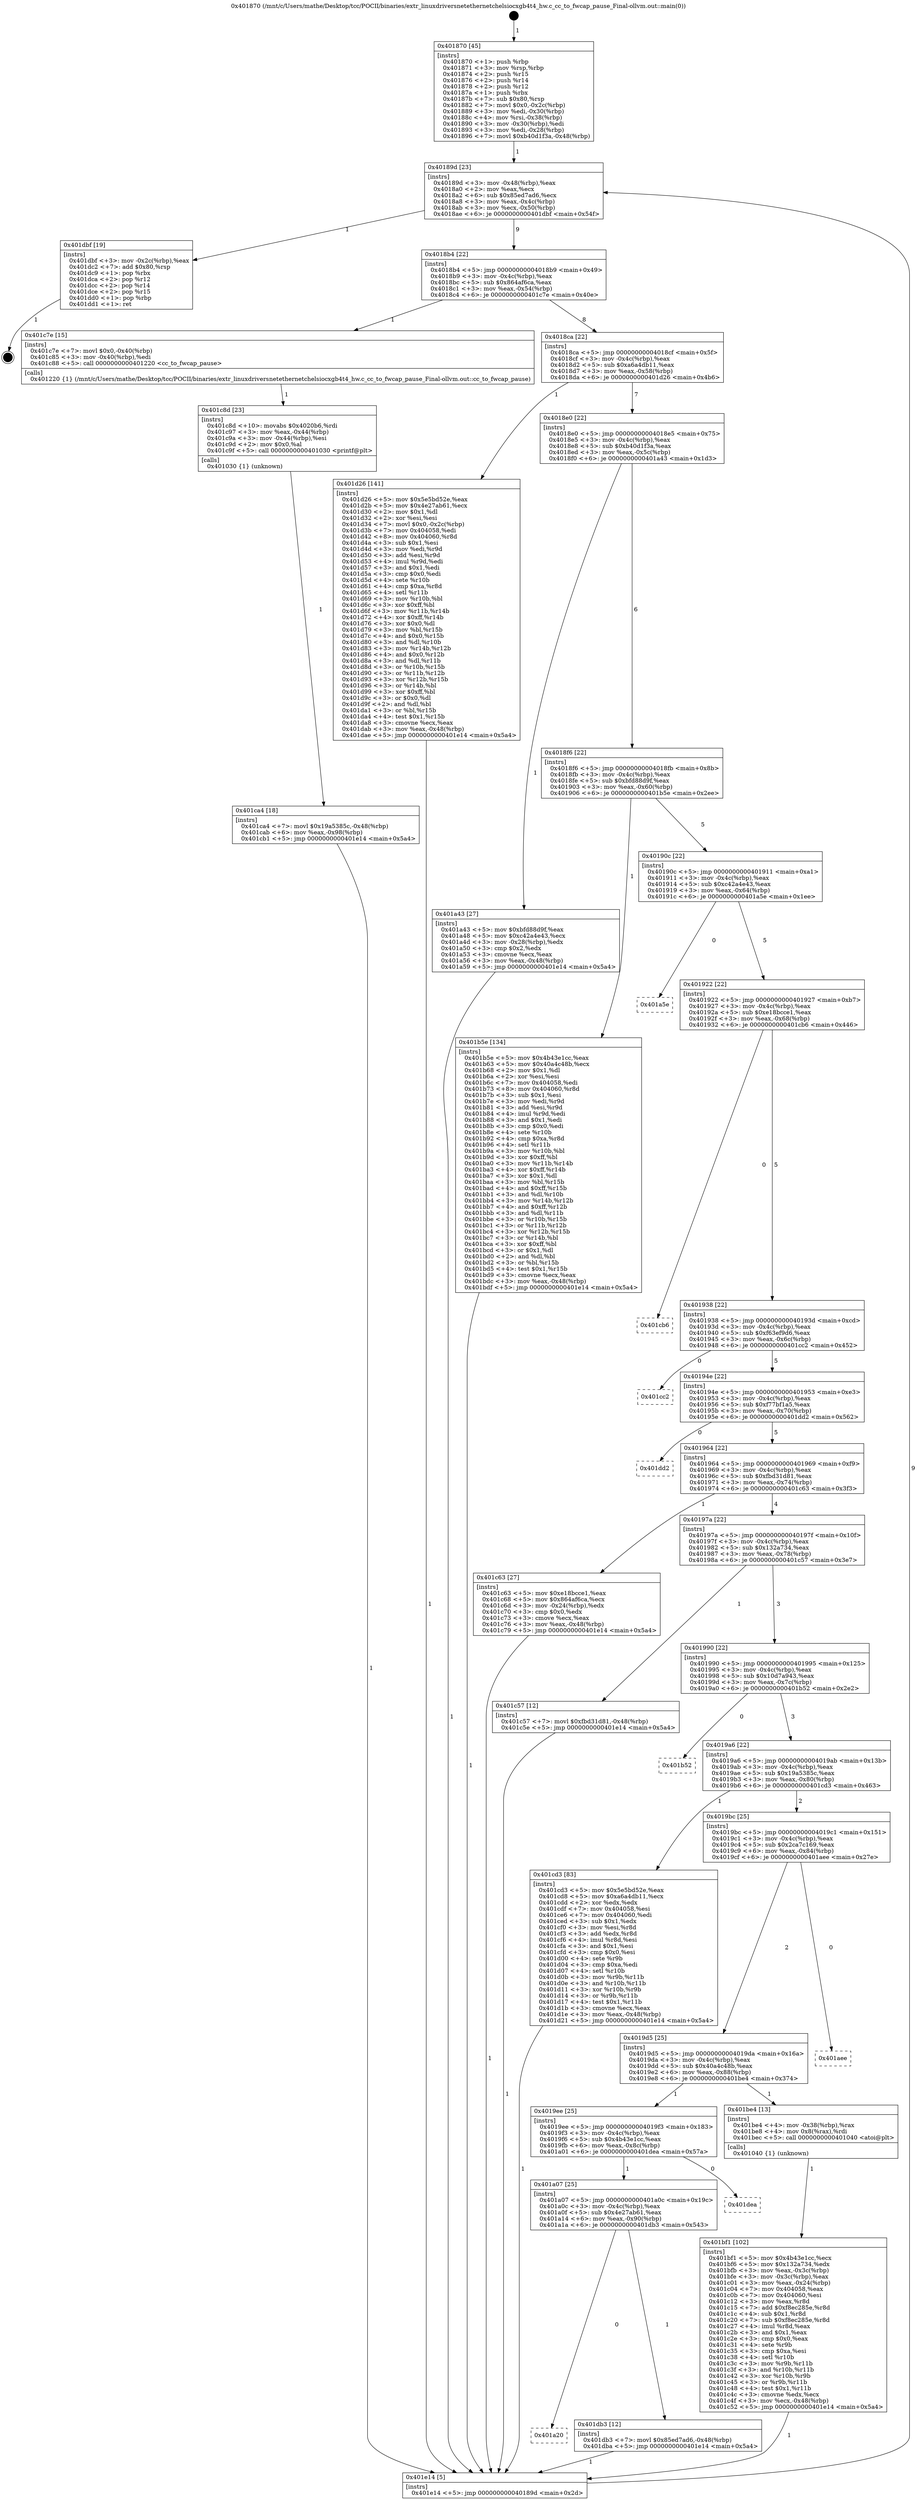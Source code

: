 digraph "0x401870" {
  label = "0x401870 (/mnt/c/Users/mathe/Desktop/tcc/POCII/binaries/extr_linuxdriversnetethernetchelsiocxgb4t4_hw.c_cc_to_fwcap_pause_Final-ollvm.out::main(0))"
  labelloc = "t"
  node[shape=record]

  Entry [label="",width=0.3,height=0.3,shape=circle,fillcolor=black,style=filled]
  "0x40189d" [label="{
     0x40189d [23]\l
     | [instrs]\l
     &nbsp;&nbsp;0x40189d \<+3\>: mov -0x48(%rbp),%eax\l
     &nbsp;&nbsp;0x4018a0 \<+2\>: mov %eax,%ecx\l
     &nbsp;&nbsp;0x4018a2 \<+6\>: sub $0x85ed7ad6,%ecx\l
     &nbsp;&nbsp;0x4018a8 \<+3\>: mov %eax,-0x4c(%rbp)\l
     &nbsp;&nbsp;0x4018ab \<+3\>: mov %ecx,-0x50(%rbp)\l
     &nbsp;&nbsp;0x4018ae \<+6\>: je 0000000000401dbf \<main+0x54f\>\l
  }"]
  "0x401dbf" [label="{
     0x401dbf [19]\l
     | [instrs]\l
     &nbsp;&nbsp;0x401dbf \<+3\>: mov -0x2c(%rbp),%eax\l
     &nbsp;&nbsp;0x401dc2 \<+7\>: add $0x80,%rsp\l
     &nbsp;&nbsp;0x401dc9 \<+1\>: pop %rbx\l
     &nbsp;&nbsp;0x401dca \<+2\>: pop %r12\l
     &nbsp;&nbsp;0x401dcc \<+2\>: pop %r14\l
     &nbsp;&nbsp;0x401dce \<+2\>: pop %r15\l
     &nbsp;&nbsp;0x401dd0 \<+1\>: pop %rbp\l
     &nbsp;&nbsp;0x401dd1 \<+1\>: ret\l
  }"]
  "0x4018b4" [label="{
     0x4018b4 [22]\l
     | [instrs]\l
     &nbsp;&nbsp;0x4018b4 \<+5\>: jmp 00000000004018b9 \<main+0x49\>\l
     &nbsp;&nbsp;0x4018b9 \<+3\>: mov -0x4c(%rbp),%eax\l
     &nbsp;&nbsp;0x4018bc \<+5\>: sub $0x864af6ca,%eax\l
     &nbsp;&nbsp;0x4018c1 \<+3\>: mov %eax,-0x54(%rbp)\l
     &nbsp;&nbsp;0x4018c4 \<+6\>: je 0000000000401c7e \<main+0x40e\>\l
  }"]
  Exit [label="",width=0.3,height=0.3,shape=circle,fillcolor=black,style=filled,peripheries=2]
  "0x401c7e" [label="{
     0x401c7e [15]\l
     | [instrs]\l
     &nbsp;&nbsp;0x401c7e \<+7\>: movl $0x0,-0x40(%rbp)\l
     &nbsp;&nbsp;0x401c85 \<+3\>: mov -0x40(%rbp),%edi\l
     &nbsp;&nbsp;0x401c88 \<+5\>: call 0000000000401220 \<cc_to_fwcap_pause\>\l
     | [calls]\l
     &nbsp;&nbsp;0x401220 \{1\} (/mnt/c/Users/mathe/Desktop/tcc/POCII/binaries/extr_linuxdriversnetethernetchelsiocxgb4t4_hw.c_cc_to_fwcap_pause_Final-ollvm.out::cc_to_fwcap_pause)\l
  }"]
  "0x4018ca" [label="{
     0x4018ca [22]\l
     | [instrs]\l
     &nbsp;&nbsp;0x4018ca \<+5\>: jmp 00000000004018cf \<main+0x5f\>\l
     &nbsp;&nbsp;0x4018cf \<+3\>: mov -0x4c(%rbp),%eax\l
     &nbsp;&nbsp;0x4018d2 \<+5\>: sub $0xa6a4db11,%eax\l
     &nbsp;&nbsp;0x4018d7 \<+3\>: mov %eax,-0x58(%rbp)\l
     &nbsp;&nbsp;0x4018da \<+6\>: je 0000000000401d26 \<main+0x4b6\>\l
  }"]
  "0x401a20" [label="{
     0x401a20\l
  }", style=dashed]
  "0x401d26" [label="{
     0x401d26 [141]\l
     | [instrs]\l
     &nbsp;&nbsp;0x401d26 \<+5\>: mov $0x5e5bd52e,%eax\l
     &nbsp;&nbsp;0x401d2b \<+5\>: mov $0x4e27ab61,%ecx\l
     &nbsp;&nbsp;0x401d30 \<+2\>: mov $0x1,%dl\l
     &nbsp;&nbsp;0x401d32 \<+2\>: xor %esi,%esi\l
     &nbsp;&nbsp;0x401d34 \<+7\>: movl $0x0,-0x2c(%rbp)\l
     &nbsp;&nbsp;0x401d3b \<+7\>: mov 0x404058,%edi\l
     &nbsp;&nbsp;0x401d42 \<+8\>: mov 0x404060,%r8d\l
     &nbsp;&nbsp;0x401d4a \<+3\>: sub $0x1,%esi\l
     &nbsp;&nbsp;0x401d4d \<+3\>: mov %edi,%r9d\l
     &nbsp;&nbsp;0x401d50 \<+3\>: add %esi,%r9d\l
     &nbsp;&nbsp;0x401d53 \<+4\>: imul %r9d,%edi\l
     &nbsp;&nbsp;0x401d57 \<+3\>: and $0x1,%edi\l
     &nbsp;&nbsp;0x401d5a \<+3\>: cmp $0x0,%edi\l
     &nbsp;&nbsp;0x401d5d \<+4\>: sete %r10b\l
     &nbsp;&nbsp;0x401d61 \<+4\>: cmp $0xa,%r8d\l
     &nbsp;&nbsp;0x401d65 \<+4\>: setl %r11b\l
     &nbsp;&nbsp;0x401d69 \<+3\>: mov %r10b,%bl\l
     &nbsp;&nbsp;0x401d6c \<+3\>: xor $0xff,%bl\l
     &nbsp;&nbsp;0x401d6f \<+3\>: mov %r11b,%r14b\l
     &nbsp;&nbsp;0x401d72 \<+4\>: xor $0xff,%r14b\l
     &nbsp;&nbsp;0x401d76 \<+3\>: xor $0x0,%dl\l
     &nbsp;&nbsp;0x401d79 \<+3\>: mov %bl,%r15b\l
     &nbsp;&nbsp;0x401d7c \<+4\>: and $0x0,%r15b\l
     &nbsp;&nbsp;0x401d80 \<+3\>: and %dl,%r10b\l
     &nbsp;&nbsp;0x401d83 \<+3\>: mov %r14b,%r12b\l
     &nbsp;&nbsp;0x401d86 \<+4\>: and $0x0,%r12b\l
     &nbsp;&nbsp;0x401d8a \<+3\>: and %dl,%r11b\l
     &nbsp;&nbsp;0x401d8d \<+3\>: or %r10b,%r15b\l
     &nbsp;&nbsp;0x401d90 \<+3\>: or %r11b,%r12b\l
     &nbsp;&nbsp;0x401d93 \<+3\>: xor %r12b,%r15b\l
     &nbsp;&nbsp;0x401d96 \<+3\>: or %r14b,%bl\l
     &nbsp;&nbsp;0x401d99 \<+3\>: xor $0xff,%bl\l
     &nbsp;&nbsp;0x401d9c \<+3\>: or $0x0,%dl\l
     &nbsp;&nbsp;0x401d9f \<+2\>: and %dl,%bl\l
     &nbsp;&nbsp;0x401da1 \<+3\>: or %bl,%r15b\l
     &nbsp;&nbsp;0x401da4 \<+4\>: test $0x1,%r15b\l
     &nbsp;&nbsp;0x401da8 \<+3\>: cmovne %ecx,%eax\l
     &nbsp;&nbsp;0x401dab \<+3\>: mov %eax,-0x48(%rbp)\l
     &nbsp;&nbsp;0x401dae \<+5\>: jmp 0000000000401e14 \<main+0x5a4\>\l
  }"]
  "0x4018e0" [label="{
     0x4018e0 [22]\l
     | [instrs]\l
     &nbsp;&nbsp;0x4018e0 \<+5\>: jmp 00000000004018e5 \<main+0x75\>\l
     &nbsp;&nbsp;0x4018e5 \<+3\>: mov -0x4c(%rbp),%eax\l
     &nbsp;&nbsp;0x4018e8 \<+5\>: sub $0xb40d1f3a,%eax\l
     &nbsp;&nbsp;0x4018ed \<+3\>: mov %eax,-0x5c(%rbp)\l
     &nbsp;&nbsp;0x4018f0 \<+6\>: je 0000000000401a43 \<main+0x1d3\>\l
  }"]
  "0x401db3" [label="{
     0x401db3 [12]\l
     | [instrs]\l
     &nbsp;&nbsp;0x401db3 \<+7\>: movl $0x85ed7ad6,-0x48(%rbp)\l
     &nbsp;&nbsp;0x401dba \<+5\>: jmp 0000000000401e14 \<main+0x5a4\>\l
  }"]
  "0x401a43" [label="{
     0x401a43 [27]\l
     | [instrs]\l
     &nbsp;&nbsp;0x401a43 \<+5\>: mov $0xbfd88d9f,%eax\l
     &nbsp;&nbsp;0x401a48 \<+5\>: mov $0xc42a4e43,%ecx\l
     &nbsp;&nbsp;0x401a4d \<+3\>: mov -0x28(%rbp),%edx\l
     &nbsp;&nbsp;0x401a50 \<+3\>: cmp $0x2,%edx\l
     &nbsp;&nbsp;0x401a53 \<+3\>: cmovne %ecx,%eax\l
     &nbsp;&nbsp;0x401a56 \<+3\>: mov %eax,-0x48(%rbp)\l
     &nbsp;&nbsp;0x401a59 \<+5\>: jmp 0000000000401e14 \<main+0x5a4\>\l
  }"]
  "0x4018f6" [label="{
     0x4018f6 [22]\l
     | [instrs]\l
     &nbsp;&nbsp;0x4018f6 \<+5\>: jmp 00000000004018fb \<main+0x8b\>\l
     &nbsp;&nbsp;0x4018fb \<+3\>: mov -0x4c(%rbp),%eax\l
     &nbsp;&nbsp;0x4018fe \<+5\>: sub $0xbfd88d9f,%eax\l
     &nbsp;&nbsp;0x401903 \<+3\>: mov %eax,-0x60(%rbp)\l
     &nbsp;&nbsp;0x401906 \<+6\>: je 0000000000401b5e \<main+0x2ee\>\l
  }"]
  "0x401e14" [label="{
     0x401e14 [5]\l
     | [instrs]\l
     &nbsp;&nbsp;0x401e14 \<+5\>: jmp 000000000040189d \<main+0x2d\>\l
  }"]
  "0x401870" [label="{
     0x401870 [45]\l
     | [instrs]\l
     &nbsp;&nbsp;0x401870 \<+1\>: push %rbp\l
     &nbsp;&nbsp;0x401871 \<+3\>: mov %rsp,%rbp\l
     &nbsp;&nbsp;0x401874 \<+2\>: push %r15\l
     &nbsp;&nbsp;0x401876 \<+2\>: push %r14\l
     &nbsp;&nbsp;0x401878 \<+2\>: push %r12\l
     &nbsp;&nbsp;0x40187a \<+1\>: push %rbx\l
     &nbsp;&nbsp;0x40187b \<+7\>: sub $0x80,%rsp\l
     &nbsp;&nbsp;0x401882 \<+7\>: movl $0x0,-0x2c(%rbp)\l
     &nbsp;&nbsp;0x401889 \<+3\>: mov %edi,-0x30(%rbp)\l
     &nbsp;&nbsp;0x40188c \<+4\>: mov %rsi,-0x38(%rbp)\l
     &nbsp;&nbsp;0x401890 \<+3\>: mov -0x30(%rbp),%edi\l
     &nbsp;&nbsp;0x401893 \<+3\>: mov %edi,-0x28(%rbp)\l
     &nbsp;&nbsp;0x401896 \<+7\>: movl $0xb40d1f3a,-0x48(%rbp)\l
  }"]
  "0x401a07" [label="{
     0x401a07 [25]\l
     | [instrs]\l
     &nbsp;&nbsp;0x401a07 \<+5\>: jmp 0000000000401a0c \<main+0x19c\>\l
     &nbsp;&nbsp;0x401a0c \<+3\>: mov -0x4c(%rbp),%eax\l
     &nbsp;&nbsp;0x401a0f \<+5\>: sub $0x4e27ab61,%eax\l
     &nbsp;&nbsp;0x401a14 \<+6\>: mov %eax,-0x90(%rbp)\l
     &nbsp;&nbsp;0x401a1a \<+6\>: je 0000000000401db3 \<main+0x543\>\l
  }"]
  "0x401b5e" [label="{
     0x401b5e [134]\l
     | [instrs]\l
     &nbsp;&nbsp;0x401b5e \<+5\>: mov $0x4b43e1cc,%eax\l
     &nbsp;&nbsp;0x401b63 \<+5\>: mov $0x40a4c48b,%ecx\l
     &nbsp;&nbsp;0x401b68 \<+2\>: mov $0x1,%dl\l
     &nbsp;&nbsp;0x401b6a \<+2\>: xor %esi,%esi\l
     &nbsp;&nbsp;0x401b6c \<+7\>: mov 0x404058,%edi\l
     &nbsp;&nbsp;0x401b73 \<+8\>: mov 0x404060,%r8d\l
     &nbsp;&nbsp;0x401b7b \<+3\>: sub $0x1,%esi\l
     &nbsp;&nbsp;0x401b7e \<+3\>: mov %edi,%r9d\l
     &nbsp;&nbsp;0x401b81 \<+3\>: add %esi,%r9d\l
     &nbsp;&nbsp;0x401b84 \<+4\>: imul %r9d,%edi\l
     &nbsp;&nbsp;0x401b88 \<+3\>: and $0x1,%edi\l
     &nbsp;&nbsp;0x401b8b \<+3\>: cmp $0x0,%edi\l
     &nbsp;&nbsp;0x401b8e \<+4\>: sete %r10b\l
     &nbsp;&nbsp;0x401b92 \<+4\>: cmp $0xa,%r8d\l
     &nbsp;&nbsp;0x401b96 \<+4\>: setl %r11b\l
     &nbsp;&nbsp;0x401b9a \<+3\>: mov %r10b,%bl\l
     &nbsp;&nbsp;0x401b9d \<+3\>: xor $0xff,%bl\l
     &nbsp;&nbsp;0x401ba0 \<+3\>: mov %r11b,%r14b\l
     &nbsp;&nbsp;0x401ba3 \<+4\>: xor $0xff,%r14b\l
     &nbsp;&nbsp;0x401ba7 \<+3\>: xor $0x1,%dl\l
     &nbsp;&nbsp;0x401baa \<+3\>: mov %bl,%r15b\l
     &nbsp;&nbsp;0x401bad \<+4\>: and $0xff,%r15b\l
     &nbsp;&nbsp;0x401bb1 \<+3\>: and %dl,%r10b\l
     &nbsp;&nbsp;0x401bb4 \<+3\>: mov %r14b,%r12b\l
     &nbsp;&nbsp;0x401bb7 \<+4\>: and $0xff,%r12b\l
     &nbsp;&nbsp;0x401bbb \<+3\>: and %dl,%r11b\l
     &nbsp;&nbsp;0x401bbe \<+3\>: or %r10b,%r15b\l
     &nbsp;&nbsp;0x401bc1 \<+3\>: or %r11b,%r12b\l
     &nbsp;&nbsp;0x401bc4 \<+3\>: xor %r12b,%r15b\l
     &nbsp;&nbsp;0x401bc7 \<+3\>: or %r14b,%bl\l
     &nbsp;&nbsp;0x401bca \<+3\>: xor $0xff,%bl\l
     &nbsp;&nbsp;0x401bcd \<+3\>: or $0x1,%dl\l
     &nbsp;&nbsp;0x401bd0 \<+2\>: and %dl,%bl\l
     &nbsp;&nbsp;0x401bd2 \<+3\>: or %bl,%r15b\l
     &nbsp;&nbsp;0x401bd5 \<+4\>: test $0x1,%r15b\l
     &nbsp;&nbsp;0x401bd9 \<+3\>: cmovne %ecx,%eax\l
     &nbsp;&nbsp;0x401bdc \<+3\>: mov %eax,-0x48(%rbp)\l
     &nbsp;&nbsp;0x401bdf \<+5\>: jmp 0000000000401e14 \<main+0x5a4\>\l
  }"]
  "0x40190c" [label="{
     0x40190c [22]\l
     | [instrs]\l
     &nbsp;&nbsp;0x40190c \<+5\>: jmp 0000000000401911 \<main+0xa1\>\l
     &nbsp;&nbsp;0x401911 \<+3\>: mov -0x4c(%rbp),%eax\l
     &nbsp;&nbsp;0x401914 \<+5\>: sub $0xc42a4e43,%eax\l
     &nbsp;&nbsp;0x401919 \<+3\>: mov %eax,-0x64(%rbp)\l
     &nbsp;&nbsp;0x40191c \<+6\>: je 0000000000401a5e \<main+0x1ee\>\l
  }"]
  "0x401dea" [label="{
     0x401dea\l
  }", style=dashed]
  "0x401a5e" [label="{
     0x401a5e\l
  }", style=dashed]
  "0x401922" [label="{
     0x401922 [22]\l
     | [instrs]\l
     &nbsp;&nbsp;0x401922 \<+5\>: jmp 0000000000401927 \<main+0xb7\>\l
     &nbsp;&nbsp;0x401927 \<+3\>: mov -0x4c(%rbp),%eax\l
     &nbsp;&nbsp;0x40192a \<+5\>: sub $0xe18bcce1,%eax\l
     &nbsp;&nbsp;0x40192f \<+3\>: mov %eax,-0x68(%rbp)\l
     &nbsp;&nbsp;0x401932 \<+6\>: je 0000000000401cb6 \<main+0x446\>\l
  }"]
  "0x401ca4" [label="{
     0x401ca4 [18]\l
     | [instrs]\l
     &nbsp;&nbsp;0x401ca4 \<+7\>: movl $0x19a5385c,-0x48(%rbp)\l
     &nbsp;&nbsp;0x401cab \<+6\>: mov %eax,-0x98(%rbp)\l
     &nbsp;&nbsp;0x401cb1 \<+5\>: jmp 0000000000401e14 \<main+0x5a4\>\l
  }"]
  "0x401cb6" [label="{
     0x401cb6\l
  }", style=dashed]
  "0x401938" [label="{
     0x401938 [22]\l
     | [instrs]\l
     &nbsp;&nbsp;0x401938 \<+5\>: jmp 000000000040193d \<main+0xcd\>\l
     &nbsp;&nbsp;0x40193d \<+3\>: mov -0x4c(%rbp),%eax\l
     &nbsp;&nbsp;0x401940 \<+5\>: sub $0xf63ef9d6,%eax\l
     &nbsp;&nbsp;0x401945 \<+3\>: mov %eax,-0x6c(%rbp)\l
     &nbsp;&nbsp;0x401948 \<+6\>: je 0000000000401cc2 \<main+0x452\>\l
  }"]
  "0x401c8d" [label="{
     0x401c8d [23]\l
     | [instrs]\l
     &nbsp;&nbsp;0x401c8d \<+10\>: movabs $0x4020b6,%rdi\l
     &nbsp;&nbsp;0x401c97 \<+3\>: mov %eax,-0x44(%rbp)\l
     &nbsp;&nbsp;0x401c9a \<+3\>: mov -0x44(%rbp),%esi\l
     &nbsp;&nbsp;0x401c9d \<+2\>: mov $0x0,%al\l
     &nbsp;&nbsp;0x401c9f \<+5\>: call 0000000000401030 \<printf@plt\>\l
     | [calls]\l
     &nbsp;&nbsp;0x401030 \{1\} (unknown)\l
  }"]
  "0x401cc2" [label="{
     0x401cc2\l
  }", style=dashed]
  "0x40194e" [label="{
     0x40194e [22]\l
     | [instrs]\l
     &nbsp;&nbsp;0x40194e \<+5\>: jmp 0000000000401953 \<main+0xe3\>\l
     &nbsp;&nbsp;0x401953 \<+3\>: mov -0x4c(%rbp),%eax\l
     &nbsp;&nbsp;0x401956 \<+5\>: sub $0xf77bf1a5,%eax\l
     &nbsp;&nbsp;0x40195b \<+3\>: mov %eax,-0x70(%rbp)\l
     &nbsp;&nbsp;0x40195e \<+6\>: je 0000000000401dd2 \<main+0x562\>\l
  }"]
  "0x401bf1" [label="{
     0x401bf1 [102]\l
     | [instrs]\l
     &nbsp;&nbsp;0x401bf1 \<+5\>: mov $0x4b43e1cc,%ecx\l
     &nbsp;&nbsp;0x401bf6 \<+5\>: mov $0x132a734,%edx\l
     &nbsp;&nbsp;0x401bfb \<+3\>: mov %eax,-0x3c(%rbp)\l
     &nbsp;&nbsp;0x401bfe \<+3\>: mov -0x3c(%rbp),%eax\l
     &nbsp;&nbsp;0x401c01 \<+3\>: mov %eax,-0x24(%rbp)\l
     &nbsp;&nbsp;0x401c04 \<+7\>: mov 0x404058,%eax\l
     &nbsp;&nbsp;0x401c0b \<+7\>: mov 0x404060,%esi\l
     &nbsp;&nbsp;0x401c12 \<+3\>: mov %eax,%r8d\l
     &nbsp;&nbsp;0x401c15 \<+7\>: add $0xf8ec285e,%r8d\l
     &nbsp;&nbsp;0x401c1c \<+4\>: sub $0x1,%r8d\l
     &nbsp;&nbsp;0x401c20 \<+7\>: sub $0xf8ec285e,%r8d\l
     &nbsp;&nbsp;0x401c27 \<+4\>: imul %r8d,%eax\l
     &nbsp;&nbsp;0x401c2b \<+3\>: and $0x1,%eax\l
     &nbsp;&nbsp;0x401c2e \<+3\>: cmp $0x0,%eax\l
     &nbsp;&nbsp;0x401c31 \<+4\>: sete %r9b\l
     &nbsp;&nbsp;0x401c35 \<+3\>: cmp $0xa,%esi\l
     &nbsp;&nbsp;0x401c38 \<+4\>: setl %r10b\l
     &nbsp;&nbsp;0x401c3c \<+3\>: mov %r9b,%r11b\l
     &nbsp;&nbsp;0x401c3f \<+3\>: and %r10b,%r11b\l
     &nbsp;&nbsp;0x401c42 \<+3\>: xor %r10b,%r9b\l
     &nbsp;&nbsp;0x401c45 \<+3\>: or %r9b,%r11b\l
     &nbsp;&nbsp;0x401c48 \<+4\>: test $0x1,%r11b\l
     &nbsp;&nbsp;0x401c4c \<+3\>: cmovne %edx,%ecx\l
     &nbsp;&nbsp;0x401c4f \<+3\>: mov %ecx,-0x48(%rbp)\l
     &nbsp;&nbsp;0x401c52 \<+5\>: jmp 0000000000401e14 \<main+0x5a4\>\l
  }"]
  "0x401dd2" [label="{
     0x401dd2\l
  }", style=dashed]
  "0x401964" [label="{
     0x401964 [22]\l
     | [instrs]\l
     &nbsp;&nbsp;0x401964 \<+5\>: jmp 0000000000401969 \<main+0xf9\>\l
     &nbsp;&nbsp;0x401969 \<+3\>: mov -0x4c(%rbp),%eax\l
     &nbsp;&nbsp;0x40196c \<+5\>: sub $0xfbd31d81,%eax\l
     &nbsp;&nbsp;0x401971 \<+3\>: mov %eax,-0x74(%rbp)\l
     &nbsp;&nbsp;0x401974 \<+6\>: je 0000000000401c63 \<main+0x3f3\>\l
  }"]
  "0x4019ee" [label="{
     0x4019ee [25]\l
     | [instrs]\l
     &nbsp;&nbsp;0x4019ee \<+5\>: jmp 00000000004019f3 \<main+0x183\>\l
     &nbsp;&nbsp;0x4019f3 \<+3\>: mov -0x4c(%rbp),%eax\l
     &nbsp;&nbsp;0x4019f6 \<+5\>: sub $0x4b43e1cc,%eax\l
     &nbsp;&nbsp;0x4019fb \<+6\>: mov %eax,-0x8c(%rbp)\l
     &nbsp;&nbsp;0x401a01 \<+6\>: je 0000000000401dea \<main+0x57a\>\l
  }"]
  "0x401c63" [label="{
     0x401c63 [27]\l
     | [instrs]\l
     &nbsp;&nbsp;0x401c63 \<+5\>: mov $0xe18bcce1,%eax\l
     &nbsp;&nbsp;0x401c68 \<+5\>: mov $0x864af6ca,%ecx\l
     &nbsp;&nbsp;0x401c6d \<+3\>: mov -0x24(%rbp),%edx\l
     &nbsp;&nbsp;0x401c70 \<+3\>: cmp $0x0,%edx\l
     &nbsp;&nbsp;0x401c73 \<+3\>: cmove %ecx,%eax\l
     &nbsp;&nbsp;0x401c76 \<+3\>: mov %eax,-0x48(%rbp)\l
     &nbsp;&nbsp;0x401c79 \<+5\>: jmp 0000000000401e14 \<main+0x5a4\>\l
  }"]
  "0x40197a" [label="{
     0x40197a [22]\l
     | [instrs]\l
     &nbsp;&nbsp;0x40197a \<+5\>: jmp 000000000040197f \<main+0x10f\>\l
     &nbsp;&nbsp;0x40197f \<+3\>: mov -0x4c(%rbp),%eax\l
     &nbsp;&nbsp;0x401982 \<+5\>: sub $0x132a734,%eax\l
     &nbsp;&nbsp;0x401987 \<+3\>: mov %eax,-0x78(%rbp)\l
     &nbsp;&nbsp;0x40198a \<+6\>: je 0000000000401c57 \<main+0x3e7\>\l
  }"]
  "0x401be4" [label="{
     0x401be4 [13]\l
     | [instrs]\l
     &nbsp;&nbsp;0x401be4 \<+4\>: mov -0x38(%rbp),%rax\l
     &nbsp;&nbsp;0x401be8 \<+4\>: mov 0x8(%rax),%rdi\l
     &nbsp;&nbsp;0x401bec \<+5\>: call 0000000000401040 \<atoi@plt\>\l
     | [calls]\l
     &nbsp;&nbsp;0x401040 \{1\} (unknown)\l
  }"]
  "0x401c57" [label="{
     0x401c57 [12]\l
     | [instrs]\l
     &nbsp;&nbsp;0x401c57 \<+7\>: movl $0xfbd31d81,-0x48(%rbp)\l
     &nbsp;&nbsp;0x401c5e \<+5\>: jmp 0000000000401e14 \<main+0x5a4\>\l
  }"]
  "0x401990" [label="{
     0x401990 [22]\l
     | [instrs]\l
     &nbsp;&nbsp;0x401990 \<+5\>: jmp 0000000000401995 \<main+0x125\>\l
     &nbsp;&nbsp;0x401995 \<+3\>: mov -0x4c(%rbp),%eax\l
     &nbsp;&nbsp;0x401998 \<+5\>: sub $0x10d7a943,%eax\l
     &nbsp;&nbsp;0x40199d \<+3\>: mov %eax,-0x7c(%rbp)\l
     &nbsp;&nbsp;0x4019a0 \<+6\>: je 0000000000401b52 \<main+0x2e2\>\l
  }"]
  "0x4019d5" [label="{
     0x4019d5 [25]\l
     | [instrs]\l
     &nbsp;&nbsp;0x4019d5 \<+5\>: jmp 00000000004019da \<main+0x16a\>\l
     &nbsp;&nbsp;0x4019da \<+3\>: mov -0x4c(%rbp),%eax\l
     &nbsp;&nbsp;0x4019dd \<+5\>: sub $0x40a4c48b,%eax\l
     &nbsp;&nbsp;0x4019e2 \<+6\>: mov %eax,-0x88(%rbp)\l
     &nbsp;&nbsp;0x4019e8 \<+6\>: je 0000000000401be4 \<main+0x374\>\l
  }"]
  "0x401b52" [label="{
     0x401b52\l
  }", style=dashed]
  "0x4019a6" [label="{
     0x4019a6 [22]\l
     | [instrs]\l
     &nbsp;&nbsp;0x4019a6 \<+5\>: jmp 00000000004019ab \<main+0x13b\>\l
     &nbsp;&nbsp;0x4019ab \<+3\>: mov -0x4c(%rbp),%eax\l
     &nbsp;&nbsp;0x4019ae \<+5\>: sub $0x19a5385c,%eax\l
     &nbsp;&nbsp;0x4019b3 \<+3\>: mov %eax,-0x80(%rbp)\l
     &nbsp;&nbsp;0x4019b6 \<+6\>: je 0000000000401cd3 \<main+0x463\>\l
  }"]
  "0x401aee" [label="{
     0x401aee\l
  }", style=dashed]
  "0x401cd3" [label="{
     0x401cd3 [83]\l
     | [instrs]\l
     &nbsp;&nbsp;0x401cd3 \<+5\>: mov $0x5e5bd52e,%eax\l
     &nbsp;&nbsp;0x401cd8 \<+5\>: mov $0xa6a4db11,%ecx\l
     &nbsp;&nbsp;0x401cdd \<+2\>: xor %edx,%edx\l
     &nbsp;&nbsp;0x401cdf \<+7\>: mov 0x404058,%esi\l
     &nbsp;&nbsp;0x401ce6 \<+7\>: mov 0x404060,%edi\l
     &nbsp;&nbsp;0x401ced \<+3\>: sub $0x1,%edx\l
     &nbsp;&nbsp;0x401cf0 \<+3\>: mov %esi,%r8d\l
     &nbsp;&nbsp;0x401cf3 \<+3\>: add %edx,%r8d\l
     &nbsp;&nbsp;0x401cf6 \<+4\>: imul %r8d,%esi\l
     &nbsp;&nbsp;0x401cfa \<+3\>: and $0x1,%esi\l
     &nbsp;&nbsp;0x401cfd \<+3\>: cmp $0x0,%esi\l
     &nbsp;&nbsp;0x401d00 \<+4\>: sete %r9b\l
     &nbsp;&nbsp;0x401d04 \<+3\>: cmp $0xa,%edi\l
     &nbsp;&nbsp;0x401d07 \<+4\>: setl %r10b\l
     &nbsp;&nbsp;0x401d0b \<+3\>: mov %r9b,%r11b\l
     &nbsp;&nbsp;0x401d0e \<+3\>: and %r10b,%r11b\l
     &nbsp;&nbsp;0x401d11 \<+3\>: xor %r10b,%r9b\l
     &nbsp;&nbsp;0x401d14 \<+3\>: or %r9b,%r11b\l
     &nbsp;&nbsp;0x401d17 \<+4\>: test $0x1,%r11b\l
     &nbsp;&nbsp;0x401d1b \<+3\>: cmovne %ecx,%eax\l
     &nbsp;&nbsp;0x401d1e \<+3\>: mov %eax,-0x48(%rbp)\l
     &nbsp;&nbsp;0x401d21 \<+5\>: jmp 0000000000401e14 \<main+0x5a4\>\l
  }"]
  "0x4019bc" [label="{
     0x4019bc [25]\l
     | [instrs]\l
     &nbsp;&nbsp;0x4019bc \<+5\>: jmp 00000000004019c1 \<main+0x151\>\l
     &nbsp;&nbsp;0x4019c1 \<+3\>: mov -0x4c(%rbp),%eax\l
     &nbsp;&nbsp;0x4019c4 \<+5\>: sub $0x2ca7c169,%eax\l
     &nbsp;&nbsp;0x4019c9 \<+6\>: mov %eax,-0x84(%rbp)\l
     &nbsp;&nbsp;0x4019cf \<+6\>: je 0000000000401aee \<main+0x27e\>\l
  }"]
  Entry -> "0x401870" [label=" 1"]
  "0x40189d" -> "0x401dbf" [label=" 1"]
  "0x40189d" -> "0x4018b4" [label=" 9"]
  "0x401dbf" -> Exit [label=" 1"]
  "0x4018b4" -> "0x401c7e" [label=" 1"]
  "0x4018b4" -> "0x4018ca" [label=" 8"]
  "0x401db3" -> "0x401e14" [label=" 1"]
  "0x4018ca" -> "0x401d26" [label=" 1"]
  "0x4018ca" -> "0x4018e0" [label=" 7"]
  "0x401a07" -> "0x401a20" [label=" 0"]
  "0x4018e0" -> "0x401a43" [label=" 1"]
  "0x4018e0" -> "0x4018f6" [label=" 6"]
  "0x401a43" -> "0x401e14" [label=" 1"]
  "0x401870" -> "0x40189d" [label=" 1"]
  "0x401e14" -> "0x40189d" [label=" 9"]
  "0x401a07" -> "0x401db3" [label=" 1"]
  "0x4018f6" -> "0x401b5e" [label=" 1"]
  "0x4018f6" -> "0x40190c" [label=" 5"]
  "0x401b5e" -> "0x401e14" [label=" 1"]
  "0x4019ee" -> "0x401a07" [label=" 1"]
  "0x40190c" -> "0x401a5e" [label=" 0"]
  "0x40190c" -> "0x401922" [label=" 5"]
  "0x4019ee" -> "0x401dea" [label=" 0"]
  "0x401922" -> "0x401cb6" [label=" 0"]
  "0x401922" -> "0x401938" [label=" 5"]
  "0x401d26" -> "0x401e14" [label=" 1"]
  "0x401938" -> "0x401cc2" [label=" 0"]
  "0x401938" -> "0x40194e" [label=" 5"]
  "0x401cd3" -> "0x401e14" [label=" 1"]
  "0x40194e" -> "0x401dd2" [label=" 0"]
  "0x40194e" -> "0x401964" [label=" 5"]
  "0x401ca4" -> "0x401e14" [label=" 1"]
  "0x401964" -> "0x401c63" [label=" 1"]
  "0x401964" -> "0x40197a" [label=" 4"]
  "0x401c8d" -> "0x401ca4" [label=" 1"]
  "0x40197a" -> "0x401c57" [label=" 1"]
  "0x40197a" -> "0x401990" [label=" 3"]
  "0x401c7e" -> "0x401c8d" [label=" 1"]
  "0x401990" -> "0x401b52" [label=" 0"]
  "0x401990" -> "0x4019a6" [label=" 3"]
  "0x401c57" -> "0x401e14" [label=" 1"]
  "0x4019a6" -> "0x401cd3" [label=" 1"]
  "0x4019a6" -> "0x4019bc" [label=" 2"]
  "0x401bf1" -> "0x401e14" [label=" 1"]
  "0x4019bc" -> "0x401aee" [label=" 0"]
  "0x4019bc" -> "0x4019d5" [label=" 2"]
  "0x401c63" -> "0x401e14" [label=" 1"]
  "0x4019d5" -> "0x401be4" [label=" 1"]
  "0x4019d5" -> "0x4019ee" [label=" 1"]
  "0x401be4" -> "0x401bf1" [label=" 1"]
}
